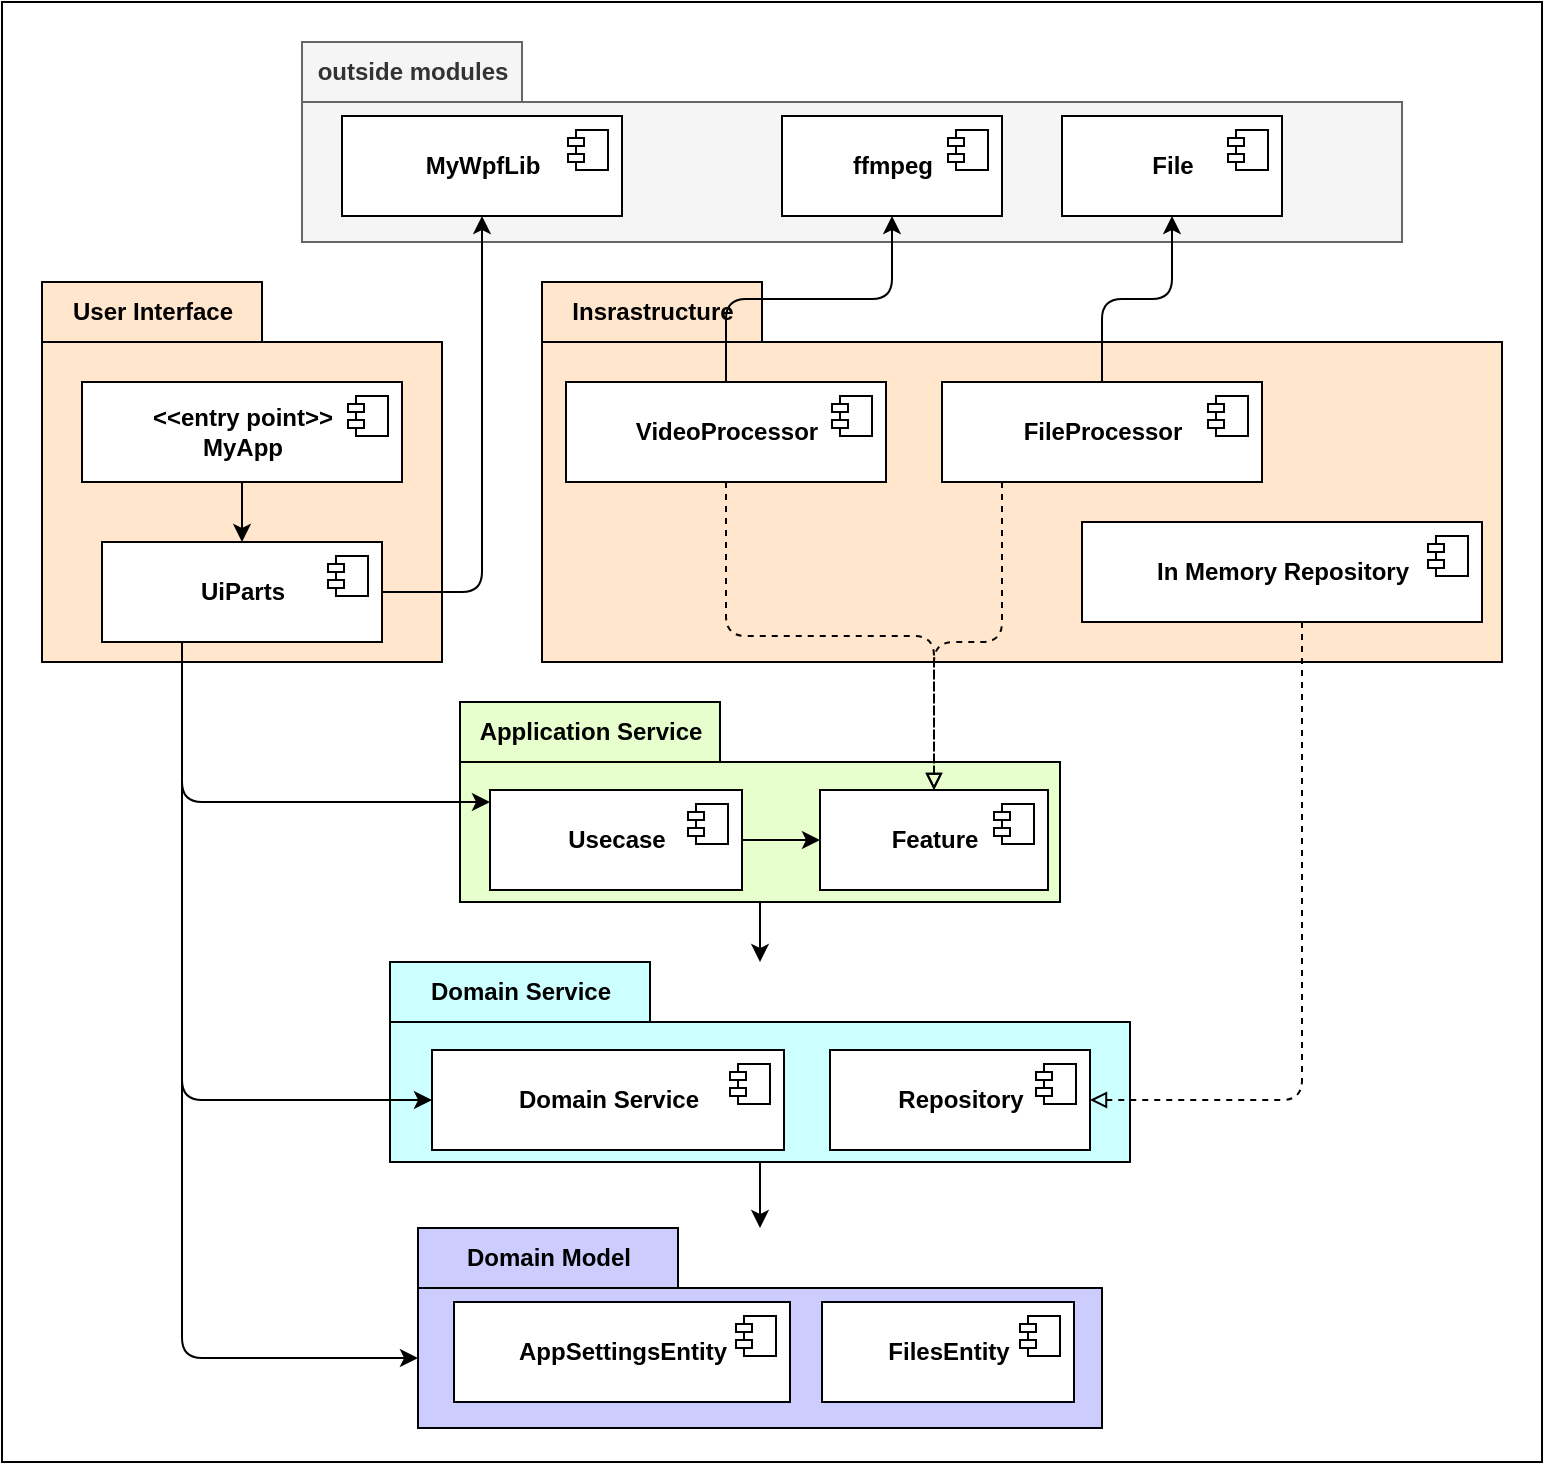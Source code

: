 <mxfile>
    <diagram id="X39Npyqxrh9zBljo1jEF" name="コンポーネント図">
        <mxGraphModel dx="1207" dy="1893" grid="1" gridSize="10" guides="1" tooltips="1" connect="1" arrows="1" fold="1" page="1" pageScale="1" pageWidth="827" pageHeight="1169" math="0" shadow="0">
            <root>
                <mxCell id="0"/>
                <mxCell id="1" parent="0"/>
                <mxCell id="83" value="" style="rounded=0;whiteSpace=wrap;html=1;strokeColor=default;fillColor=default;gradientColor=none;" parent="1" vertex="1">
                    <mxGeometry x="70" y="-10" width="770" height="730" as="geometry"/>
                </mxCell>
                <mxCell id="2" value="User Interface" style="shape=folder;fontStyle=1;tabWidth=110;tabHeight=30;tabPosition=left;html=1;boundedLbl=1;labelInHeader=1;container=1;collapsible=0;fillColor=#FFE6CC;" parent="1" vertex="1">
                    <mxGeometry x="90" y="130" width="200" height="190" as="geometry"/>
                </mxCell>
                <mxCell id="3" value="" style="html=1;strokeColor=none;resizeWidth=1;resizeHeight=1;fillColor=none;part=1;connectable=0;allowArrows=0;deletable=0;" parent="2" vertex="1">
                    <mxGeometry width="200.0" height="133" relative="1" as="geometry">
                        <mxPoint y="30" as="offset"/>
                    </mxGeometry>
                </mxCell>
                <mxCell id="23" value="&lt;b&gt;UiParts&lt;/b&gt;" style="html=1;dropTarget=0;" parent="2" vertex="1">
                    <mxGeometry x="30" y="130" width="140" height="50" as="geometry"/>
                </mxCell>
                <mxCell id="24" value="" style="shape=module;jettyWidth=8;jettyHeight=4;strokeColor=default;fillColor=default;gradientColor=none;" parent="23" vertex="1">
                    <mxGeometry x="1" width="20" height="20" relative="1" as="geometry">
                        <mxPoint x="-27" y="7" as="offset"/>
                    </mxGeometry>
                </mxCell>
                <mxCell id="84" style="edgeStyle=orthogonalEdgeStyle;html=1;endArrow=classic;endFill=1;" parent="2" source="25" target="23" edge="1">
                    <mxGeometry relative="1" as="geometry"/>
                </mxCell>
                <mxCell id="25" value="&lt;b&gt;&amp;lt;&amp;lt;entry point&amp;gt;&amp;gt;&lt;br&gt;MyApp&lt;br&gt;&lt;/b&gt;" style="html=1;dropTarget=0;" parent="2" vertex="1">
                    <mxGeometry x="20" y="50" width="160" height="50" as="geometry"/>
                </mxCell>
                <mxCell id="26" value="" style="shape=module;jettyWidth=8;jettyHeight=4;strokeColor=default;fillColor=default;gradientColor=none;" parent="25" vertex="1">
                    <mxGeometry x="1" width="20" height="20" relative="1" as="geometry">
                        <mxPoint x="-27" y="7" as="offset"/>
                    </mxGeometry>
                </mxCell>
                <mxCell id="5" value="Insrastructure" style="shape=folder;fontStyle=1;tabWidth=110;tabHeight=30;tabPosition=left;html=1;boundedLbl=1;labelInHeader=1;container=1;collapsible=0;fillColor=#FFE6CC;" parent="1" vertex="1">
                    <mxGeometry x="340" y="130" width="480" height="190" as="geometry"/>
                </mxCell>
                <mxCell id="6" value="" style="html=1;strokeColor=none;resizeWidth=1;resizeHeight=1;fillColor=none;part=1;connectable=0;allowArrows=0;deletable=0;" parent="5" vertex="1">
                    <mxGeometry width="410" height="133" relative="1" as="geometry">
                        <mxPoint y="30" as="offset"/>
                    </mxGeometry>
                </mxCell>
                <mxCell id="58" value="&lt;b&gt;VideoProcessor&lt;/b&gt;" style="html=1;dropTarget=0;" parent="5" vertex="1">
                    <mxGeometry x="12" y="50" width="160" height="50" as="geometry"/>
                </mxCell>
                <mxCell id="59" value="" style="shape=module;jettyWidth=8;jettyHeight=4;strokeColor=default;fillColor=default;gradientColor=none;" parent="58" vertex="1">
                    <mxGeometry x="1" width="20" height="20" relative="1" as="geometry">
                        <mxPoint x="-27" y="7" as="offset"/>
                    </mxGeometry>
                </mxCell>
                <mxCell id="60" value="&lt;b&gt;FileProcessor&lt;/b&gt;" style="html=1;dropTarget=0;" parent="5" vertex="1">
                    <mxGeometry x="200" y="50" width="160" height="50" as="geometry"/>
                </mxCell>
                <mxCell id="61" value="" style="shape=module;jettyWidth=8;jettyHeight=4;strokeColor=default;fillColor=default;gradientColor=none;" parent="60" vertex="1">
                    <mxGeometry x="1" width="20" height="20" relative="1" as="geometry">
                        <mxPoint x="-27" y="7" as="offset"/>
                    </mxGeometry>
                </mxCell>
                <mxCell id="62" value="&lt;b&gt;In Memory Repository&lt;/b&gt;" style="html=1;dropTarget=0;" parent="5" vertex="1">
                    <mxGeometry x="270" y="120" width="200" height="50" as="geometry"/>
                </mxCell>
                <mxCell id="63" value="" style="shape=module;jettyWidth=8;jettyHeight=4;strokeColor=default;fillColor=default;gradientColor=none;" parent="62" vertex="1">
                    <mxGeometry x="1" width="20" height="20" relative="1" as="geometry">
                        <mxPoint x="-27" y="7" as="offset"/>
                    </mxGeometry>
                </mxCell>
                <mxCell id="78" style="edgeStyle=orthogonalEdgeStyle;html=1;endArrow=classic;endFill=1;" parent="1" source="7" target="9" edge="1">
                    <mxGeometry relative="1" as="geometry"/>
                </mxCell>
                <mxCell id="7" value="Application Service" style="shape=folder;fontStyle=1;tabWidth=130;tabHeight=30;tabPosition=left;html=1;boundedLbl=1;labelInHeader=1;container=1;collapsible=0;fillColor=#E6FFCC;" parent="1" vertex="1">
                    <mxGeometry x="299" y="340" width="300" height="100" as="geometry"/>
                </mxCell>
                <mxCell id="8" value="" style="html=1;strokeColor=none;resizeWidth=1;resizeHeight=1;fillColor=none;part=1;connectable=0;allowArrows=0;deletable=0;" parent="7" vertex="1">
                    <mxGeometry width="300" height="70" relative="1" as="geometry">
                        <mxPoint y="30" as="offset"/>
                    </mxGeometry>
                </mxCell>
                <mxCell id="79" style="edgeStyle=orthogonalEdgeStyle;html=1;endArrow=classic;endFill=1;" parent="7" source="33" target="35" edge="1">
                    <mxGeometry relative="1" as="geometry"/>
                </mxCell>
                <mxCell id="33" value="&lt;b&gt;Usecase&lt;/b&gt;" style="html=1;dropTarget=0;" parent="7" vertex="1">
                    <mxGeometry x="15" y="44" width="126" height="50" as="geometry"/>
                </mxCell>
                <mxCell id="34" value="" style="shape=module;jettyWidth=8;jettyHeight=4;strokeColor=default;fillColor=default;gradientColor=none;" parent="33" vertex="1">
                    <mxGeometry x="1" width="20" height="20" relative="1" as="geometry">
                        <mxPoint x="-27" y="7" as="offset"/>
                    </mxGeometry>
                </mxCell>
                <mxCell id="35" value="&lt;b&gt;Feature&lt;/b&gt;" style="html=1;dropTarget=0;" parent="7" vertex="1">
                    <mxGeometry x="180" y="44" width="114" height="50" as="geometry"/>
                </mxCell>
                <mxCell id="36" value="" style="shape=module;jettyWidth=8;jettyHeight=4;strokeColor=default;fillColor=default;gradientColor=none;" parent="35" vertex="1">
                    <mxGeometry x="1" width="20" height="20" relative="1" as="geometry">
                        <mxPoint x="-27" y="7" as="offset"/>
                    </mxGeometry>
                </mxCell>
                <mxCell id="80" style="edgeStyle=orthogonalEdgeStyle;html=1;endArrow=classic;endFill=1;" parent="1" source="9" target="11" edge="1">
                    <mxGeometry relative="1" as="geometry"/>
                </mxCell>
                <mxCell id="9" value="Domain Service" style="shape=folder;fontStyle=1;tabWidth=130;tabHeight=30;tabPosition=left;html=1;boundedLbl=1;labelInHeader=1;container=1;collapsible=0;fillColor=#CCFFFF;" parent="1" vertex="1">
                    <mxGeometry x="264" y="470" width="370" height="100" as="geometry"/>
                </mxCell>
                <mxCell id="10" value="" style="html=1;strokeColor=none;resizeWidth=1;resizeHeight=1;fillColor=none;part=1;connectable=0;allowArrows=0;deletable=0;" parent="9" vertex="1">
                    <mxGeometry width="370" height="70" relative="1" as="geometry">
                        <mxPoint y="30" as="offset"/>
                    </mxGeometry>
                </mxCell>
                <mxCell id="46" value="&lt;b&gt;Domain Service&lt;/b&gt;" style="html=1;dropTarget=0;" parent="9" vertex="1">
                    <mxGeometry x="21" y="44" width="176" height="50" as="geometry"/>
                </mxCell>
                <mxCell id="47" value="" style="shape=module;jettyWidth=8;jettyHeight=4;strokeColor=default;fillColor=default;gradientColor=none;" parent="46" vertex="1">
                    <mxGeometry x="1" width="20" height="20" relative="1" as="geometry">
                        <mxPoint x="-27" y="7" as="offset"/>
                    </mxGeometry>
                </mxCell>
                <mxCell id="48" value="&lt;b&gt;Repository&lt;/b&gt;" style="html=1;dropTarget=0;" parent="9" vertex="1">
                    <mxGeometry x="220" y="44" width="130" height="50" as="geometry"/>
                </mxCell>
                <mxCell id="49" value="" style="shape=module;jettyWidth=8;jettyHeight=4;strokeColor=default;fillColor=default;gradientColor=none;" parent="48" vertex="1">
                    <mxGeometry x="1" width="20" height="20" relative="1" as="geometry">
                        <mxPoint x="-27" y="7" as="offset"/>
                    </mxGeometry>
                </mxCell>
                <mxCell id="11" value="Domain Model" style="shape=folder;fontStyle=1;tabWidth=130;tabHeight=30;tabPosition=left;html=1;boundedLbl=1;labelInHeader=1;container=1;collapsible=0;fillColor=#CCCCFF;gradientColor=none;" parent="1" vertex="1">
                    <mxGeometry x="278" y="603" width="342" height="100" as="geometry"/>
                </mxCell>
                <mxCell id="12" value="" style="html=1;strokeColor=none;resizeWidth=1;resizeHeight=1;fillColor=none;part=1;connectable=0;allowArrows=0;deletable=0;" parent="11" vertex="1">
                    <mxGeometry width="342.0" height="70" relative="1" as="geometry">
                        <mxPoint y="30" as="offset"/>
                    </mxGeometry>
                </mxCell>
                <mxCell id="64" value="&lt;b&gt;AppSettingsEntity&lt;/b&gt;" style="html=1;dropTarget=0;" parent="11" vertex="1">
                    <mxGeometry x="18" y="37" width="168" height="50" as="geometry"/>
                </mxCell>
                <mxCell id="65" value="" style="shape=module;jettyWidth=8;jettyHeight=4;strokeColor=default;fillColor=default;gradientColor=none;" parent="64" vertex="1">
                    <mxGeometry x="1" width="20" height="20" relative="1" as="geometry">
                        <mxPoint x="-27" y="7" as="offset"/>
                    </mxGeometry>
                </mxCell>
                <mxCell id="FtnaKdi-4Nbv4nyasKwg-84" value="&lt;b&gt;FilesEntity&lt;/b&gt;" style="html=1;dropTarget=0;" vertex="1" parent="11">
                    <mxGeometry x="202" y="37" width="126" height="50" as="geometry"/>
                </mxCell>
                <mxCell id="FtnaKdi-4Nbv4nyasKwg-85" value="" style="shape=module;jettyWidth=8;jettyHeight=4;strokeColor=default;fillColor=default;gradientColor=none;" vertex="1" parent="FtnaKdi-4Nbv4nyasKwg-84">
                    <mxGeometry x="1" width="20" height="20" relative="1" as="geometry">
                        <mxPoint x="-27" y="7" as="offset"/>
                    </mxGeometry>
                </mxCell>
                <mxCell id="13" value="outside modules" style="shape=folder;fontStyle=1;tabWidth=110;tabHeight=30;tabPosition=left;html=1;boundedLbl=1;labelInHeader=1;container=1;collapsible=0;fillColor=#f5f5f5;fontColor=#333333;strokeColor=#666666;" parent="1" vertex="1">
                    <mxGeometry x="220" y="10" width="550" height="100" as="geometry"/>
                </mxCell>
                <mxCell id="14" value="" style="html=1;strokeColor=none;resizeWidth=1;resizeHeight=1;fillColor=none;part=1;connectable=0;allowArrows=0;deletable=0;" parent="13" vertex="1">
                    <mxGeometry width="550" height="70" relative="1" as="geometry">
                        <mxPoint y="30" as="offset"/>
                    </mxGeometry>
                </mxCell>
                <mxCell id="21" value="&lt;b&gt;MyWpfLib&lt;/b&gt;" style="html=1;dropTarget=0;" parent="13" vertex="1">
                    <mxGeometry x="20" y="37" width="140" height="50" as="geometry"/>
                </mxCell>
                <mxCell id="22" value="" style="shape=module;jettyWidth=8;jettyHeight=4;strokeColor=default;fillColor=default;gradientColor=none;" parent="21" vertex="1">
                    <mxGeometry x="1" width="20" height="20" relative="1" as="geometry">
                        <mxPoint x="-27" y="7" as="offset"/>
                    </mxGeometry>
                </mxCell>
                <mxCell id="19" value="&lt;b&gt;ffmpeg&lt;/b&gt;" style="html=1;dropTarget=0;" parent="13" vertex="1">
                    <mxGeometry x="240" y="37" width="110" height="50" as="geometry"/>
                </mxCell>
                <mxCell id="20" value="" style="shape=module;jettyWidth=8;jettyHeight=4;strokeColor=default;fillColor=default;gradientColor=none;" parent="19" vertex="1">
                    <mxGeometry x="1" width="20" height="20" relative="1" as="geometry">
                        <mxPoint x="-27" y="7" as="offset"/>
                    </mxGeometry>
                </mxCell>
                <mxCell id="31" value="&lt;b&gt;File&lt;/b&gt;" style="html=1;dropTarget=0;" parent="13" vertex="1">
                    <mxGeometry x="380" y="37" width="110" height="50" as="geometry"/>
                </mxCell>
                <mxCell id="32" value="" style="shape=module;jettyWidth=8;jettyHeight=4;strokeColor=default;fillColor=default;gradientColor=none;" parent="31" vertex="1">
                    <mxGeometry x="1" width="20" height="20" relative="1" as="geometry">
                        <mxPoint x="-27" y="7" as="offset"/>
                    </mxGeometry>
                </mxCell>
                <mxCell id="66" style="edgeStyle=orthogonalEdgeStyle;html=1;" parent="1" source="23" target="21" edge="1">
                    <mxGeometry relative="1" as="geometry">
                        <Array as="points">
                            <mxPoint x="310" y="285"/>
                        </Array>
                    </mxGeometry>
                </mxCell>
                <mxCell id="67" style="edgeStyle=orthogonalEdgeStyle;html=1;" parent="1" source="58" target="19" edge="1">
                    <mxGeometry relative="1" as="geometry"/>
                </mxCell>
                <mxCell id="68" style="edgeStyle=orthogonalEdgeStyle;html=1;" parent="1" source="60" target="31" edge="1">
                    <mxGeometry relative="1" as="geometry"/>
                </mxCell>
                <mxCell id="69" style="edgeStyle=orthogonalEdgeStyle;html=1;" parent="1" source="23" target="33" edge="1">
                    <mxGeometry relative="1" as="geometry">
                        <Array as="points">
                            <mxPoint x="160" y="390"/>
                        </Array>
                    </mxGeometry>
                </mxCell>
                <mxCell id="73" style="edgeStyle=orthogonalEdgeStyle;html=1;endArrow=block;endFill=0;dashed=1;" parent="1" source="58" target="35" edge="1">
                    <mxGeometry relative="1" as="geometry"/>
                </mxCell>
                <mxCell id="76" style="edgeStyle=orthogonalEdgeStyle;html=1;endArrow=block;endFill=0;dashed=1;" parent="1" source="60" target="35" edge="1">
                    <mxGeometry relative="1" as="geometry">
                        <Array as="points">
                            <mxPoint x="570" y="310"/>
                            <mxPoint x="536" y="310"/>
                        </Array>
                    </mxGeometry>
                </mxCell>
                <mxCell id="77" style="edgeStyle=orthogonalEdgeStyle;html=1;endArrow=block;endFill=0;dashed=1;" parent="1" source="62" target="48" edge="1">
                    <mxGeometry relative="1" as="geometry">
                        <mxPoint x="610" y="240" as="sourcePoint"/>
                        <mxPoint x="467" y="390" as="targetPoint"/>
                        <Array as="points">
                            <mxPoint x="720" y="539"/>
                        </Array>
                    </mxGeometry>
                </mxCell>
                <mxCell id="81" style="edgeStyle=orthogonalEdgeStyle;html=1;endArrow=classic;endFill=1;" parent="1" source="23" target="46" edge="1">
                    <mxGeometry relative="1" as="geometry">
                        <Array as="points">
                            <mxPoint x="160" y="539"/>
                        </Array>
                    </mxGeometry>
                </mxCell>
                <mxCell id="82" style="edgeStyle=orthogonalEdgeStyle;html=1;endArrow=classic;endFill=1;" parent="1" source="23" target="11" edge="1">
                    <mxGeometry relative="1" as="geometry">
                        <mxPoint x="190" y="320" as="sourcePoint"/>
                        <mxPoint x="380" y="668" as="targetPoint"/>
                        <Array as="points">
                            <mxPoint x="160" y="668"/>
                        </Array>
                    </mxGeometry>
                </mxCell>
            </root>
        </mxGraphModel>
    </diagram>
    <diagram id="o2lsOLlshhJhy6CteucU" name="ユースケース図">
        <mxGraphModel dx="1207" dy="724" grid="1" gridSize="10" guides="1" tooltips="1" connect="1" arrows="1" fold="1" page="1" pageScale="1" pageWidth="827" pageHeight="1169" math="0" shadow="0">
            <root>
                <mxCell id="0"/>
                <mxCell id="1" parent="0"/>
                <mxCell id="Hpk9KjjmPDuPUCRb3gI8-1" value="" style="rounded=0;whiteSpace=wrap;html=1;strokeColor=default;fillColor=default;gradientColor=none;" parent="1" vertex="1">
                    <mxGeometry x="100" width="590" height="500" as="geometry"/>
                </mxCell>
                <mxCell id="Hpk9KjjmPDuPUCRb3gI8-14" style="edgeStyle=none;html=1;endArrow=classic;endFill=1;" parent="1" source="Hpk9KjjmPDuPUCRb3gI8-2" target="Hpk9KjjmPDuPUCRb3gI8-3" edge="1">
                    <mxGeometry relative="1" as="geometry"/>
                </mxCell>
                <mxCell id="Hpk9KjjmPDuPUCRb3gI8-15" style="edgeStyle=none;html=1;endArrow=classic;endFill=1;" parent="1" source="Hpk9KjjmPDuPUCRb3gI8-2" target="Hpk9KjjmPDuPUCRb3gI8-6" edge="1">
                    <mxGeometry relative="1" as="geometry"/>
                </mxCell>
                <mxCell id="Hpk9KjjmPDuPUCRb3gI8-16" style="edgeStyle=none;html=1;endArrow=classic;endFill=1;" parent="1" source="Hpk9KjjmPDuPUCRb3gI8-2" target="Hpk9KjjmPDuPUCRb3gI8-5" edge="1">
                    <mxGeometry relative="1" as="geometry"/>
                </mxCell>
                <mxCell id="Hpk9KjjmPDuPUCRb3gI8-17" style="edgeStyle=none;html=1;endArrow=classic;endFill=1;" parent="1" source="Hpk9KjjmPDuPUCRb3gI8-2" target="Hpk9KjjmPDuPUCRb3gI8-4" edge="1">
                    <mxGeometry relative="1" as="geometry"/>
                </mxCell>
                <mxCell id="Hpk9KjjmPDuPUCRb3gI8-25" style="edgeStyle=none;html=1;endArrow=classic;endFill=1;" parent="1" source="Hpk9KjjmPDuPUCRb3gI8-2" target="Hpk9KjjmPDuPUCRb3gI8-24" edge="1">
                    <mxGeometry relative="1" as="geometry"/>
                </mxCell>
                <mxCell id="Hpk9KjjmPDuPUCRb3gI8-2" value="Actor" style="shape=umlActor;verticalLabelPosition=bottom;verticalAlign=top;html=1;strokeColor=default;fillColor=default;gradientColor=none;" parent="1" vertex="1">
                    <mxGeometry x="150" y="230" width="30" height="60" as="geometry"/>
                </mxCell>
                <mxCell id="Hpk9KjjmPDuPUCRb3gI8-20" style="edgeStyle=none;html=1;endArrow=classic;endFill=1;" parent="1" source="Hpk9KjjmPDuPUCRb3gI8-3" target="Hpk9KjjmPDuPUCRb3gI8-18" edge="1">
                    <mxGeometry relative="1" as="geometry"/>
                </mxCell>
                <mxCell id="Hpk9KjjmPDuPUCRb3gI8-21" value="&amp;lt;&amp;lt;include&amp;gt;&amp;gt;" style="edgeLabel;html=1;align=center;verticalAlign=middle;resizable=0;points=[];" parent="Hpk9KjjmPDuPUCRb3gI8-20" vertex="1" connectable="0">
                    <mxGeometry x="-0.548" y="-1" relative="1" as="geometry">
                        <mxPoint x="26" y="-18" as="offset"/>
                    </mxGeometry>
                </mxCell>
                <mxCell id="Hpk9KjjmPDuPUCRb3gI8-3" value="前処理対象ファイル&lt;br&gt;を指定する" style="ellipse;whiteSpace=wrap;html=1;strokeColor=default;fillColor=default;gradientColor=none;" parent="1" vertex="1">
                    <mxGeometry x="260" y="50" width="140" height="70" as="geometry"/>
                </mxCell>
                <mxCell id="Hpk9KjjmPDuPUCRb3gI8-4" value="前処理を実行する" style="ellipse;whiteSpace=wrap;html=1;strokeColor=default;fillColor=default;gradientColor=none;" parent="1" vertex="1">
                    <mxGeometry x="274" y="400" width="140" height="70" as="geometry"/>
                </mxCell>
                <mxCell id="Hpk9KjjmPDuPUCRb3gI8-5" value="前処理内容を選択する" style="ellipse;whiteSpace=wrap;html=1;strokeColor=default;fillColor=default;gradientColor=none;" parent="1" vertex="1">
                    <mxGeometry x="260" y="230" width="140" height="70" as="geometry"/>
                </mxCell>
                <mxCell id="Hpk9KjjmPDuPUCRb3gI8-10" style="html=1;endArrow=classic;endFill=1;" parent="1" source="Hpk9KjjmPDuPUCRb3gI8-6" target="Hpk9KjjmPDuPUCRb3gI8-7" edge="1">
                    <mxGeometry relative="1" as="geometry"/>
                </mxCell>
                <mxCell id="Hpk9KjjmPDuPUCRb3gI8-11" value="&amp;lt;&amp;lt;extend&amp;gt;&amp;gt;" style="edgeLabel;html=1;align=center;verticalAlign=middle;resizable=0;points=[];" parent="Hpk9KjjmPDuPUCRb3gI8-10" vertex="1" connectable="0">
                    <mxGeometry x="-0.491" y="1" relative="1" as="geometry">
                        <mxPoint x="2" y="-14" as="offset"/>
                    </mxGeometry>
                </mxCell>
                <mxCell id="Hpk9KjjmPDuPUCRb3gI8-6" value="ファイル名を撮影日に&lt;br&gt;変更する" style="ellipse;whiteSpace=wrap;html=1;strokeColor=default;fillColor=default;gradientColor=none;" parent="1" vertex="1">
                    <mxGeometry x="260" y="150" width="140" height="70" as="geometry"/>
                </mxCell>
                <mxCell id="Hpk9KjjmPDuPUCRb3gI8-7" value="ファイル名の日時&lt;br&gt;を利用" style="ellipse;whiteSpace=wrap;html=1;strokeColor=default;fillColor=default;gradientColor=none;" parent="1" vertex="1">
                    <mxGeometry x="460" y="140" width="140" height="70" as="geometry"/>
                </mxCell>
                <mxCell id="Hpk9KjjmPDuPUCRb3gI8-8" value="撮影日プロパティを&lt;br&gt;利用" style="ellipse;whiteSpace=wrap;html=1;strokeColor=default;fillColor=default;gradientColor=none;" parent="1" vertex="1">
                    <mxGeometry x="480" y="225" width="140" height="70" as="geometry"/>
                </mxCell>
                <mxCell id="Hpk9KjjmPDuPUCRb3gI8-12" style="html=1;endArrow=classic;endFill=1;" parent="1" source="Hpk9KjjmPDuPUCRb3gI8-6" target="Hpk9KjjmPDuPUCRb3gI8-8" edge="1">
                    <mxGeometry relative="1" as="geometry">
                        <mxPoint x="405.403" y="212.526" as="sourcePoint"/>
                        <mxPoint x="534.666" y="187.564" as="targetPoint"/>
                    </mxGeometry>
                </mxCell>
                <mxCell id="Hpk9KjjmPDuPUCRb3gI8-13" value="&amp;lt;&amp;lt;extend&amp;gt;&amp;gt;" style="edgeLabel;html=1;align=center;verticalAlign=middle;resizable=0;points=[];" parent="Hpk9KjjmPDuPUCRb3gI8-12" vertex="1" connectable="0">
                    <mxGeometry x="-0.491" y="1" relative="1" as="geometry">
                        <mxPoint x="10" y="17" as="offset"/>
                    </mxGeometry>
                </mxCell>
                <mxCell id="Hpk9KjjmPDuPUCRb3gI8-18" value="対象の追加" style="ellipse;whiteSpace=wrap;html=1;strokeColor=default;fillColor=default;gradientColor=none;" parent="1" vertex="1">
                    <mxGeometry x="520" y="10" width="100" height="60" as="geometry"/>
                </mxCell>
                <mxCell id="Hpk9KjjmPDuPUCRb3gI8-19" value="対象の削除" style="ellipse;whiteSpace=wrap;html=1;strokeColor=default;fillColor=default;gradientColor=none;" parent="1" vertex="1">
                    <mxGeometry x="540" y="80" width="100" height="60" as="geometry"/>
                </mxCell>
                <mxCell id="Hpk9KjjmPDuPUCRb3gI8-22" style="edgeStyle=none;html=1;endArrow=classic;endFill=1;" parent="1" source="Hpk9KjjmPDuPUCRb3gI8-3" target="Hpk9KjjmPDuPUCRb3gI8-19" edge="1">
                    <mxGeometry relative="1" as="geometry">
                        <mxPoint x="400" y="90" as="sourcePoint"/>
                        <mxPoint x="532.276" y="58.948" as="targetPoint"/>
                    </mxGeometry>
                </mxCell>
                <mxCell id="Hpk9KjjmPDuPUCRb3gI8-23" value="&amp;lt;&amp;lt;include&amp;gt;&amp;gt;" style="edgeLabel;html=1;align=center;verticalAlign=middle;resizable=0;points=[];" parent="Hpk9KjjmPDuPUCRb3gI8-22" vertex="1" connectable="0">
                    <mxGeometry x="-0.548" y="-1" relative="1" as="geometry">
                        <mxPoint x="19" y="14" as="offset"/>
                    </mxGeometry>
                </mxCell>
                <mxCell id="Hpk9KjjmPDuPUCRb3gI8-24" value="前処理成果物の&lt;br&gt;出力フォルダ指定" style="ellipse;whiteSpace=wrap;html=1;strokeColor=default;fillColor=default;gradientColor=none;" parent="1" vertex="1">
                    <mxGeometry x="280" y="310" width="140" height="70" as="geometry"/>
                </mxCell>
            </root>
        </mxGraphModel>
    </diagram>
    <diagram id="4Y4TJy_lwHR0SPn26bMr" name="対象ファイルの追加アクティビティ">
        <mxGraphModel dx="1207" dy="724" grid="1" gridSize="10" guides="1" tooltips="1" connect="1" arrows="1" fold="1" page="1" pageScale="1" pageWidth="827" pageHeight="1169" math="0" shadow="0">
            <root>
                <mxCell id="0"/>
                <mxCell id="1" parent="0"/>
                <mxCell id="ycXAkUVYjAWvqehhmzh9-1" value="" style="shape=table;html=1;whiteSpace=wrap;startSize=20;container=1;collapsible=0;childLayout=tableLayout;fillColor=none;swimlaneFillColor=#ffffff;strokeColor=none;" vertex="1" parent="1">
                    <mxGeometry x="120" y="10" width="80" height="560" as="geometry"/>
                </mxCell>
                <mxCell id="ycXAkUVYjAWvqehhmzh9-2" value="" style="shape=partialRectangle;html=1;whiteSpace=wrap;collapsible=0;dropTarget=0;pointerEvents=0;fillColor=none;top=0;left=0;bottom=0;right=0;points=[[0,0.5],[1,0.5]];portConstraint=eastwest;strokeColor=none;" vertex="1" parent="ycXAkUVYjAWvqehhmzh9-1">
                    <mxGeometry y="20" width="80" height="20" as="geometry"/>
                </mxCell>
                <mxCell id="ycXAkUVYjAWvqehhmzh9-4" value="Partition1" style="shape=partialRectangle;html=1;whiteSpace=wrap;connectable=0;fillColor=none;top=1;left=1;bottom=1;right=1;overflow=hidden;" vertex="1" parent="ycXAkUVYjAWvqehhmzh9-2">
                    <mxGeometry width="80" height="20" as="geometry">
                        <mxRectangle width="80" height="20" as="alternateBounds"/>
                    </mxGeometry>
                </mxCell>
                <mxCell id="ycXAkUVYjAWvqehhmzh9-6" value="" style="shape=partialRectangle;html=1;whiteSpace=wrap;collapsible=0;dropTarget=0;pointerEvents=0;fillColor=none;top=1;left=1;bottom=1;right=1;points=[[0,0.5],[1,0.5]];portConstraint=eastwest;" vertex="1" parent="ycXAkUVYjAWvqehhmzh9-1">
                    <mxGeometry y="40" width="80" height="520" as="geometry"/>
                </mxCell>
                <mxCell id="ycXAkUVYjAWvqehhmzh9-8" value="" style="shape=partialRectangle;html=1;whiteSpace=wrap;connectable=0;fillColor=none;top=1;left=1;bottom=1;right=1;overflow=hidden;" vertex="1" parent="ycXAkUVYjAWvqehhmzh9-6">
                    <mxGeometry width="80" height="520" as="geometry">
                        <mxRectangle width="80" height="520" as="alternateBounds"/>
                    </mxGeometry>
                </mxCell>
            </root>
        </mxGraphModel>
    </diagram>
</mxfile>